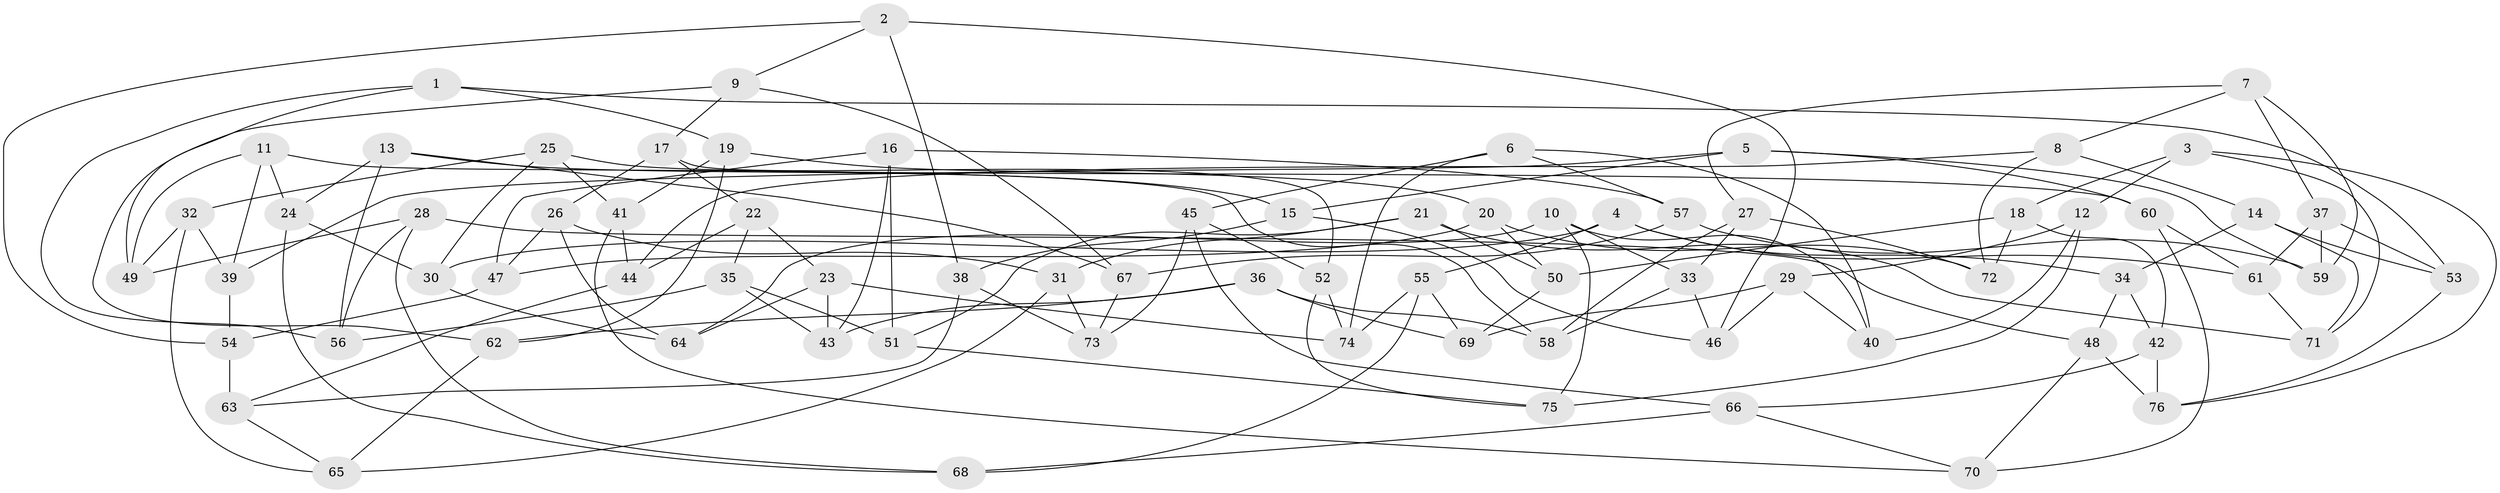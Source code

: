 // coarse degree distribution, {5: 0.22727272727272727, 3: 0.22727272727272727, 4: 0.13636363636363635, 6: 0.18181818181818182, 10: 0.045454545454545456, 9: 0.045454545454545456, 7: 0.13636363636363635}
// Generated by graph-tools (version 1.1) at 2025/03/03/04/25 22:03:38]
// undirected, 76 vertices, 152 edges
graph export_dot {
graph [start="1"]
  node [color=gray90,style=filled];
  1;
  2;
  3;
  4;
  5;
  6;
  7;
  8;
  9;
  10;
  11;
  12;
  13;
  14;
  15;
  16;
  17;
  18;
  19;
  20;
  21;
  22;
  23;
  24;
  25;
  26;
  27;
  28;
  29;
  30;
  31;
  32;
  33;
  34;
  35;
  36;
  37;
  38;
  39;
  40;
  41;
  42;
  43;
  44;
  45;
  46;
  47;
  48;
  49;
  50;
  51;
  52;
  53;
  54;
  55;
  56;
  57;
  58;
  59;
  60;
  61;
  62;
  63;
  64;
  65;
  66;
  67;
  68;
  69;
  70;
  71;
  72;
  73;
  74;
  75;
  76;
  1 -- 19;
  1 -- 56;
  1 -- 49;
  1 -- 53;
  2 -- 54;
  2 -- 46;
  2 -- 9;
  2 -- 38;
  3 -- 12;
  3 -- 71;
  3 -- 18;
  3 -- 76;
  4 -- 34;
  4 -- 61;
  4 -- 30;
  4 -- 55;
  5 -- 15;
  5 -- 59;
  5 -- 60;
  5 -- 39;
  6 -- 74;
  6 -- 40;
  6 -- 45;
  6 -- 57;
  7 -- 59;
  7 -- 8;
  7 -- 37;
  7 -- 27;
  8 -- 72;
  8 -- 14;
  8 -- 44;
  9 -- 67;
  9 -- 17;
  9 -- 62;
  10 -- 64;
  10 -- 33;
  10 -- 40;
  10 -- 75;
  11 -- 49;
  11 -- 24;
  11 -- 58;
  11 -- 39;
  12 -- 29;
  12 -- 75;
  12 -- 40;
  13 -- 15;
  13 -- 67;
  13 -- 24;
  13 -- 56;
  14 -- 71;
  14 -- 53;
  14 -- 34;
  15 -- 46;
  15 -- 38;
  16 -- 57;
  16 -- 43;
  16 -- 47;
  16 -- 51;
  17 -- 22;
  17 -- 52;
  17 -- 26;
  18 -- 50;
  18 -- 72;
  18 -- 42;
  19 -- 41;
  19 -- 62;
  19 -- 20;
  20 -- 50;
  20 -- 47;
  20 -- 72;
  21 -- 71;
  21 -- 31;
  21 -- 51;
  21 -- 50;
  22 -- 23;
  22 -- 44;
  22 -- 35;
  23 -- 43;
  23 -- 74;
  23 -- 64;
  24 -- 68;
  24 -- 30;
  25 -- 32;
  25 -- 30;
  25 -- 60;
  25 -- 41;
  26 -- 64;
  26 -- 31;
  26 -- 47;
  27 -- 72;
  27 -- 33;
  27 -- 58;
  28 -- 56;
  28 -- 68;
  28 -- 48;
  28 -- 49;
  29 -- 40;
  29 -- 46;
  29 -- 69;
  30 -- 64;
  31 -- 73;
  31 -- 65;
  32 -- 65;
  32 -- 39;
  32 -- 49;
  33 -- 58;
  33 -- 46;
  34 -- 48;
  34 -- 42;
  35 -- 51;
  35 -- 56;
  35 -- 43;
  36 -- 43;
  36 -- 69;
  36 -- 62;
  36 -- 58;
  37 -- 61;
  37 -- 53;
  37 -- 59;
  38 -- 73;
  38 -- 63;
  39 -- 54;
  41 -- 70;
  41 -- 44;
  42 -- 76;
  42 -- 66;
  44 -- 63;
  45 -- 66;
  45 -- 52;
  45 -- 73;
  47 -- 54;
  48 -- 70;
  48 -- 76;
  50 -- 69;
  51 -- 75;
  52 -- 75;
  52 -- 74;
  53 -- 76;
  54 -- 63;
  55 -- 68;
  55 -- 74;
  55 -- 69;
  57 -- 59;
  57 -- 67;
  60 -- 61;
  60 -- 70;
  61 -- 71;
  62 -- 65;
  63 -- 65;
  66 -- 70;
  66 -- 68;
  67 -- 73;
}
